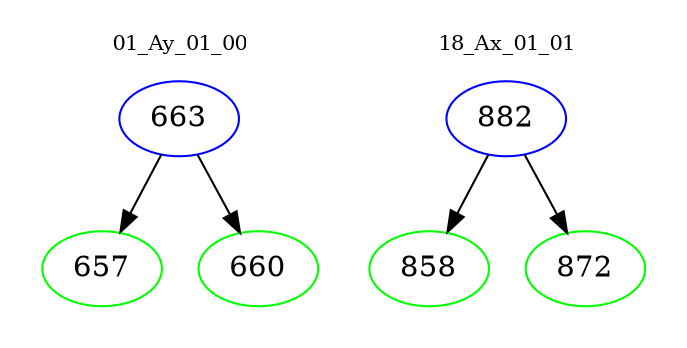digraph{
subgraph cluster_0 {
color = white
label = "01_Ay_01_00";
fontsize=10;
T0_663 [label="663", color="blue"]
T0_663 -> T0_657 [color="black"]
T0_657 [label="657", color="green"]
T0_663 -> T0_660 [color="black"]
T0_660 [label="660", color="green"]
}
subgraph cluster_1 {
color = white
label = "18_Ax_01_01";
fontsize=10;
T1_882 [label="882", color="blue"]
T1_882 -> T1_858 [color="black"]
T1_858 [label="858", color="green"]
T1_882 -> T1_872 [color="black"]
T1_872 [label="872", color="green"]
}
}
